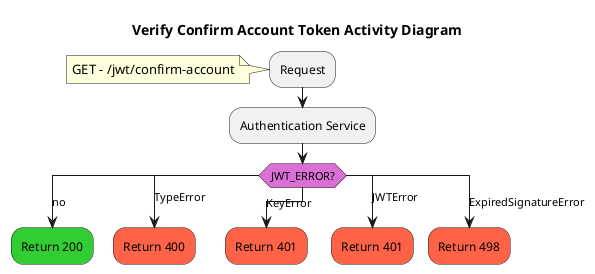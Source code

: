 @startuml
title Verify Confirm Account Token Activity Diagram

:Request;
note
    GET - /jwt/confirm-account
end note

:Authentication Service;

skinparam ActivityDiamondBackgroundColor orchid
switch (JWT_ERROR?)
case (no)
    #limegreen:Return 200;
    kill;
case (TypeError)
    #tomato:Return 400;
    kill;
case (KeyError)
    #tomato:Return 401;
    kill;
case (JWTError)
    #tomato:Return 401;
    kill;
case (ExpiredSignatureError)
    #tomato:Return 498;
    kill;
endswitch

@enduml
